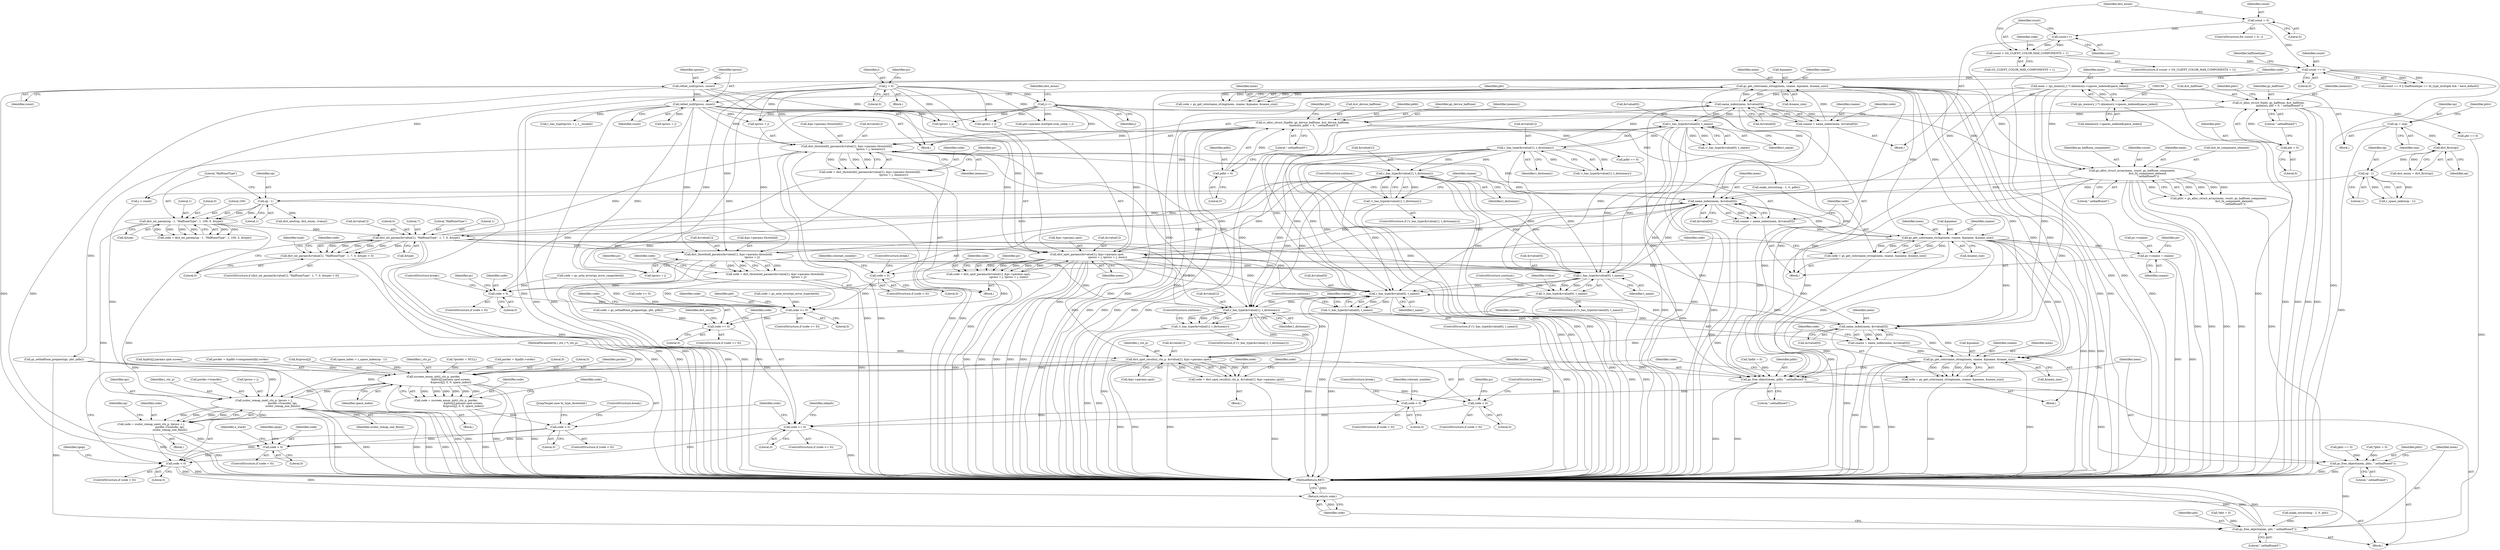 digraph "0_ghostscript_f5c7555c30393e64ec1f5ab0dfae5b55b3b3fc78@pointer" {
"1000594" [label="(Call,dict_threshold2_params(&rvalue[1], &pc->params.threshold2,\n                                                        tprocs + j, imemory))"];
"1000455" [label="(Call,name_index(mem, &rvalue[0]))"];
"1000277" [label="(Call,gs_get_colorname_string(mem, cname, &pname, &name_size))"];
"1000269" [label="(Call,name_index(mem, &rvalue[0]))"];
"1000191" [label="(Call,mem = (gs_memory_t *) idmemory->spaces_indexed[space_index])"];
"1000193" [label="(Call,(gs_memory_t *) idmemory->spaces_indexed[space_index])"];
"1000251" [label="(Call,r_has_type(&rvalue[0], t_name))"];
"1000260" [label="(Call,r_has_type(&rvalue[1], t_dictionary))"];
"1000267" [label="(Call,cname = name_index(mem, &rvalue[0]))"];
"1000463" [label="(Call,gs_get_colorname_string(mem, cname, &pname, &name_size))"];
"1000453" [label="(Call,cname = name_index(mem, &rvalue[0]))"];
"1000533" [label="(Call,dict_spot_params(&rvalue[1], &pc->params.spot,\n                                                sprocs + j, tprocs + j, mem))"];
"1000503" [label="(Call,dict_int_param(&rvalue[1], \"HalftoneType\", 1, 7, 0, &type))"];
"1000446" [label="(Call,r_has_type(&rvalue[1], t_dictionary))"];
"1000594" [label="(Call,dict_threshold2_params(&rvalue[1], &pc->params.threshold2,\n                                                        tprocs + j, imemory))"];
"1000353" [label="(Call,refset_null(tprocs, count))"];
"1000350" [label="(Call,refset_null(sprocs, count))"];
"1000330" [label="(Call,count == 0)"];
"1000234" [label="(Call,count = 0)"];
"1000317" [label="(Call,count > GS_CLIENT_COLOR_MAX_COMPONENTS + 1)"];
"1000314" [label="(Call,count++)"];
"1000622" [label="(Call,j++)"];
"1000416" [label="(Call,j = 0)"];
"1000375" [label="(Call,rc_alloc_struct_0(pdht, gx_device_halftone, &st_device_halftone,\n                          imemory, pdht = 0, \".sethalftone5\"))"];
"1000381" [label="(Call,pdht = 0)"];
"1000356" [label="(Call,rc_alloc_struct_0(pht, gs_halftone, &st_halftone,\n                          imemory, pht = 0, \".sethalftone5\"))"];
"1000362" [label="(Call,pht = 0)"];
"1000437" [label="(Call,r_has_type(&rvalue[0], t_name))"];
"1000571" [label="(Call,dict_threshold_params(&rvalue[1], &pc->params.threshold,\n                                                        tprocs + j))"];
"1000202" [label="(Call,dict_int_param(op - 1, \"HalftoneType\", 1, 100, 0, &type))"];
"1000203" [label="(Call,op - 1)"];
"1000188" [label="(Call,op - 1)"];
"1000168" [label="(Call,dict_first(op))"];
"1000129" [label="(Call,op = osp)"];
"1000368" [label="(Call,gs_alloc_struct_array(mem, count, gs_halftone_component,\n                                     &st_ht_component_element,\n                                     \".sethalftone5\"))"];
"1000436" [label="(Call,!r_has_type(&rvalue[0], t_name))"];
"1000445" [label="(Call,!r_has_type(&rvalue[1], t_dictionary))"];
"1000461" [label="(Call,code = gs_get_colorname_string(mem, cname, &pname, &name_size))"];
"1000471" [label="(Call,code < 0)"];
"1000625" [label="(Call,code >= 0)"];
"1000668" [label="(Call,code >= 0)"];
"1000773" [label="(Call,code >= 0)"];
"1000965" [label="(Call,code < 0)"];
"1000995" [label="(Call,code < 0)"];
"1001011" [label="(Return,return code;)"];
"1000487" [label="(Call,pc->cname = cname)"];
"1000531" [label="(Call,code = dict_spot_params(&rvalue[1], &pc->params.spot,\n                                                sprocs + j, tprocs + j, mem))"];
"1000616" [label="(Call,code < 0)"];
"1000694" [label="(Call,r_has_type(&rvalue[0], t_name))"];
"1000693" [label="(Call,!r_has_type(&rvalue[0], t_name))"];
"1000703" [label="(Call,r_has_type(&rvalue[1], t_dictionary))"];
"1000702" [label="(Call,!r_has_type(&rvalue[1], t_dictionary))"];
"1000712" [label="(Call,name_index(mem, &rvalue[0]))"];
"1000710" [label="(Call,cname = name_index(mem, &rvalue[0]))"];
"1000720" [label="(Call,gs_get_colorname_string(mem, cname, &pname, &name_size))"];
"1000718" [label="(Call,code = gs_get_colorname_string(mem, cname, &pname, &name_size))"];
"1000728" [label="(Call,code < 0)"];
"1000999" [label="(Call,gs_free_object(mem, pdht, \".sethalftone5\"))"];
"1001003" [label="(Call,gs_free_object(mem, phtc, \".sethalftone5\"))"];
"1001007" [label="(Call,gs_free_object(mem, pht, \".sethalftone5\"))"];
"1000753" [label="(Call,dict_spot_results(i_ctx_p, &rvalue[1], &pc->params.spot))"];
"1000751" [label="(Call,code = dict_spot_results(i_ctx_p, &rvalue[1], &pc->params.spot))"];
"1000766" [label="(Call,code < 0)"];
"1000909" [label="(Call,zscreen_enum_init(i_ctx_p, porder,\n                                         &phtc[j].params.spot.screen,\n                                         &sprocs[j], 0, 0, space_index))"];
"1000907" [label="(Call,code = zscreen_enum_init(i_ctx_p, porder,\n                                         &phtc[j].params.spot.screen,\n                                         &sprocs[j], 0, 0, space_index))"];
"1000930" [label="(Call,code < 0)"];
"1000949" [label="(Call,zcolor_remap_one(i_ctx_p, tprocs + j,\n                                            porder->transfer, igs,\n                                            zcolor_remap_one_finish))"];
"1000947" [label="(Call,code = zcolor_remap_one(i_ctx_p, tprocs + j,\n                                            porder->transfer, igs,\n                                            zcolor_remap_one_finish))"];
"1000502" [label="(Call,dict_int_param(&rvalue[1], \"HalftoneType\", 1, 7, 0, &type) < 0)"];
"1000569" [label="(Call,code = dict_threshold_params(&rvalue[1], &pc->params.threshold,\n                                                        tprocs + j))"];
"1000592" [label="(Call,code = dict_threshold2_params(&rvalue[1], &pc->params.threshold2,\n                                                        tprocs + j, imemory))"];
"1000960" [label="(Identifier,op)"];
"1000365" [label="(Literal,\".sethalftone5\")"];
"1000711" [label="(Identifier,cname)"];
"1000189" [label="(Identifier,op)"];
"1000265" [label="(Identifier,t_dictionary)"];
"1000494" [label="(Identifier,pc)"];
"1000723" [label="(Call,&pname)"];
"1000382" [label="(Identifier,pdht)"];
"1000667" [label="(ControlStructure,if (code >= 0))"];
"1000453" [label="(Call,cname = name_index(mem, &rvalue[0]))"];
"1000391" [label="(Call,phtc == 0)"];
"1000699" [label="(Identifier,t_name)"];
"1001007" [label="(Call,gs_free_object(mem, pht, \".sethalftone5\"))"];
"1000753" [label="(Call,dict_spot_results(i_ctx_p, &rvalue[1], &pc->params.spot))"];
"1000909" [label="(Call,zscreen_enum_init(i_ctx_p, porder,\n                                         &phtc[j].params.spot.screen,\n                                         &sprocs[j], 0, 0, space_index))"];
"1000834" [label="(Call,j < count)"];
"1000509" [label="(Literal,1)"];
"1000464" [label="(Identifier,mem)"];
"1000235" [label="(Identifier,count)"];
"1000547" [label="(Call,tprocs + j)"];
"1000533" [label="(Call,dict_spot_params(&rvalue[1], &pc->params.spot,\n                                                sprocs + j, tprocs + j, mem))"];
"1000375" [label="(Call,rc_alloc_struct_0(pdht, gx_device_halftone, &st_device_halftone,\n                          imemory, pdht = 0, \".sethalftone5\"))"];
"1000595" [label="(Call,&rvalue[1])"];
"1000371" [label="(Identifier,gs_halftone_component)"];
"1000449" [label="(Identifier,rvalue)"];
"1000661" [label="(Call,code = gs_sethalftone_prepare(igs, pht, pdht))"];
"1000127" [label="(Block,)"];
"1000451" [label="(Identifier,t_dictionary)"];
"1000622" [label="(Call,j++)"];
"1000680" [label="(Block,)"];
"1000207" [label="(Literal,1)"];
"1000362" [label="(Call,pht = 0)"];
"1000363" [label="(Identifier,pht)"];
"1000514" [label="(Literal,0)"];
"1000908" [label="(Identifier,code)"];
"1000191" [label="(Call,mem = (gs_memory_t *) idmemory->spaces_indexed[space_index])"];
"1000582" [label="(Call,tprocs + j)"];
"1000376" [label="(Identifier,pdht)"];
"1000994" [label="(ControlStructure,if (code < 0))"];
"1000694" [label="(Call,r_has_type(&rvalue[0], t_name))"];
"1000487" [label="(Call,pc->cname = cname)"];
"1000957" [label="(Identifier,igs)"];
"1000958" [label="(Identifier,zcolor_remap_one_finish)"];
"1000187" [label="(Call,r_space_index(op - 1))"];
"1000131" [label="(Identifier,osp)"];
"1000383" [label="(Literal,0)"];
"1000377" [label="(Identifier,gx_device_halftone)"];
"1000470" [label="(ControlStructure,if (code < 0))"];
"1000928" [label="(Identifier,space_index)"];
"1000713" [label="(Identifier,mem)"];
"1000352" [label="(Identifier,count)"];
"1000532" [label="(Identifier,code)"];
"1000815" [label="(Call,make_istruct(esp - 2, 0, pht))"];
"1000752" [label="(Identifier,code)"];
"1000912" [label="(Call,&phtc[j].params.spot.screen)"];
"1000594" [label="(Call,dict_threshold2_params(&rvalue[1], &pc->params.threshold2,\n                                                        tprocs + j, imemory))"];
"1000415" [label="(Block,)"];
"1001002" [label="(Literal,\".sethalftone5\")"];
"1000926" [label="(Literal,0)"];
"1000271" [label="(Call,&rvalue[0])"];
"1000134" [label="(Call,*phtc = 0)"];
"1000330" [label="(Call,count == 0)"];
"1000444" [label="(ControlStructure,if (!r_has_type(&rvalue[1], t_dictionary)))"];
"1000948" [label="(Identifier,code)"];
"1000491" [label="(Identifier,cname)"];
"1000771" [label="(Identifier,pc)"];
"1000436" [label="(Call,!r_has_type(&rvalue[0], t_name))"];
"1000702" [label="(Call,!r_has_type(&rvalue[1], t_dictionary))"];
"1000608" [label="(Identifier,imemory)"];
"1000712" [label="(Call,name_index(mem, &rvalue[0]))"];
"1000314" [label="(Call,count++)"];
"1000927" [label="(Literal,0)"];
"1000517" [label="(Identifier,code)"];
"1000703" [label="(Call,r_has_type(&rvalue[1], t_dictionary))"];
"1000188" [label="(Call,op - 1)"];
"1000615" [label="(ControlStructure,if (code < 0))"];
"1000361" [label="(Identifier,imemory)"];
"1000206" [label="(Literal,\"HalftoneType\")"];
"1000466" [label="(Call,&pname)"];
"1000418" [label="(Literal,0)"];
"1000625" [label="(Call,code >= 0)"];
"1000751" [label="(Call,code = dict_spot_results(i_ctx_p, &rvalue[1], &pc->params.spot))"];
"1000437" [label="(Call,r_has_type(&rvalue[0], t_name))"];
"1000605" [label="(Call,tprocs + j)"];
"1000277" [label="(Call,gs_get_colorname_string(mem, cname, &pname, &name_size))"];
"1000502" [label="(Call,dict_int_param(&rvalue[1], \"HalftoneType\", 1, 7, 0, &type) < 0)"];
"1000504" [label="(Call,&rvalue[1])"];
"1000911" [label="(Identifier,porder)"];
"1000954" [label="(Call,porder->transfer)"];
"1000455" [label="(Call,name_index(mem, &rvalue[0]))"];
"1000965" [label="(Call,code < 0)"];
"1000454" [label="(Identifier,cname)"];
"1000204" [label="(Identifier,op)"];
"1000359" [label="(Call,&st_halftone)"];
"1000611" [label="(Identifier,pc)"];
"1000461" [label="(Call,code = gs_get_colorname_string(mem, cname, &pname, &name_size))"];
"1000934" [label="(JumpTarget,case ht_type_threshold:)"];
"1000435" [label="(ControlStructure,if (!r_has_type(&rvalue[0], t_name)))"];
"1000587" [label="(Identifier,pc)"];
"1000356" [label="(Call,rc_alloc_struct_0(pht, gs_halftone, &st_halftone,\n                          imemory, pht = 0, \".sethalftone5\"))"];
"1000995" [label="(Call,code < 0)"];
"1000275" [label="(Call,code = gs_get_colorname_string(mem, cname, &pname, &name_size))"];
"1000569" [label="(Call,code = dict_threshold_params(&rvalue[1], &pc->params.threshold,\n                                                        tprocs + j))"];
"1000354" [label="(Identifier,tprocs)"];
"1000205" [label="(Literal,1)"];
"1000256" [label="(Identifier,t_name)"];
"1000236" [label="(Literal,0)"];
"1000996" [label="(Identifier,code)"];
"1000769" [label="(ControlStructure,break;)"];
"1000319" [label="(Call,GS_CLIENT_COLOR_MAX_COMPONENTS + 1)"];
"1000766" [label="(Call,code < 0)"];
"1000422" [label="(Block,)"];
"1001010" [label="(Literal,\".sethalftone5\")"];
"1000708" [label="(Identifier,t_dictionary)"];
"1000774" [label="(Identifier,code)"];
"1001009" [label="(Identifier,pht)"];
"1000531" [label="(Call,code = dict_spot_params(&rvalue[1], &pc->params.spot,\n                                                sprocs + j, tprocs + j, mem))"];
"1000623" [label="(Identifier,j)"];
"1001001" [label="(Identifier,pdht)"];
"1000370" [label="(Identifier,count)"];
"1001000" [label="(Identifier,mem)"];
"1000200" [label="(Call,code = dict_int_param(op - 1, \"HalftoneType\", 1, 100, 0, &type))"];
"1000366" [label="(Call,phtc = gs_alloc_struct_array(mem, count, gs_halftone_component,\n                                     &st_ht_component_element,\n                                     \".sethalftone5\"))"];
"1000550" [label="(Identifier,mem)"];
"1000998" [label="(Block,)"];
"1000259" [label="(Call,!r_has_type(&rvalue[1], t_dictionary))"];
"1001011" [label="(Return,return code;)"];
"1000353" [label="(Call,refset_null(tprocs, count))"];
"1000618" [label="(Literal,0)"];
"1000964" [label="(ControlStructure,if (code < 0))"];
"1000951" [label="(Call,tprocs + j)"];
"1000617" [label="(Identifier,code)"];
"1000280" [label="(Call,&pname)"];
"1000772" [label="(ControlStructure,if (code >= 0))"];
"1000730" [label="(Literal,0)"];
"1000201" [label="(Identifier,code)"];
"1000669" [label="(Identifier,code)"];
"1001008" [label="(Identifier,mem)"];
"1000234" [label="(Call,count = 0)"];
"1000209" [label="(Literal,0)"];
"1000351" [label="(Identifier,sprocs)"];
"1000357" [label="(Identifier,pht)"];
"1000329" [label="(Call,count == 0 || (halftonetype == ht_type_multiple && ! have_default))"];
"1000169" [label="(Identifier,op)"];
"1000719" [label="(Identifier,code)"];
"1000992" [label="(Identifier,npop)"];
"1000731" [label="(ControlStructure,break;)"];
"1000733" [label="(Identifier,colorant_number)"];
"1000593" [label="(Identifier,code)"];
"1000474" [label="(ControlStructure,break;)"];
"1000710" [label="(Call,cname = name_index(mem, &rvalue[0]))"];
"1000126" [label="(MethodParameterIn,i_ctx_t *i_ctx_p)"];
"1000947" [label="(Call,code = zcolor_remap_one(i_ctx_p, tprocs + j,\n                                            porder->transfer, igs,\n                                            zcolor_remap_one_finish))"];
"1000438" [label="(Call,&rvalue[0])"];
"1000750" [label="(Block,)"];
"1000446" [label="(Call,r_has_type(&rvalue[1], t_dictionary))"];
"1000765" [label="(ControlStructure,if (code < 0))"];
"1000417" [label="(Identifier,j)"];
"1000488" [label="(Call,pc->cname)"];
"1000695" [label="(Call,&rvalue[0])"];
"1000324" [label="(Identifier,code)"];
"1000932" [label="(Literal,0)"];
"1001005" [label="(Identifier,phtc)"];
"1000268" [label="(Identifier,cname)"];
"1000130" [label="(Identifier,op)"];
"1000571" [label="(Call,dict_threshold_params(&rvalue[1], &pc->params.threshold,\n                                                        tprocs + j))"];
"1000967" [label="(Literal,0)"];
"1000767" [label="(Identifier,code)"];
"1001024" [label="(MethodReturn,RET)"];
"1000463" [label="(Call,gs_get_colorname_string(mem, cname, &pname, &name_size))"];
"1000443" [label="(ControlStructure,continue;)"];
"1000888" [label="(Call,porder = &pdht->components[k].corder)"];
"1000368" [label="(Call,gs_alloc_struct_array(mem, count, gs_halftone_component,\n                                     &st_ht_component_element,\n                                     \".sethalftone5\"))"];
"1000279" [label="(Identifier,cname)"];
"1000355" [label="(Identifier,count)"];
"1000663" [label="(Call,gs_sethalftone_prepare(igs, pht, pdht))"];
"1000950" [label="(Identifier,i_ctx_p)"];
"1000332" [label="(Literal,0)"];
"1000315" [label="(Identifier,count)"];
"1000237" [label="(Block,)"];
"1000631" [label="(Identifier,pht)"];
"1000166" [label="(Call,dict_enum = dict_first(op))"];
"1000599" [label="(Call,&pc->params.threshold2)"];
"1000616" [label="(Call,code < 0)"];
"1000270" [label="(Identifier,mem)"];
"1000380" [label="(Identifier,imemory)"];
"1001012" [label="(Identifier,code)"];
"1000692" [label="(ControlStructure,if (!r_has_type(&rvalue[0], t_name)))"];
"1000722" [label="(Identifier,cname)"];
"1001004" [label="(Identifier,mem)"];
"1000570" [label="(Identifier,code)"];
"1000966" [label="(Identifier,code)"];
"1000193" [label="(Call,(gs_memory_t *) idmemory->spaces_indexed[space_index])"];
"1000276" [label="(Identifier,code)"];
"1000511" [label="(Literal,0)"];
"1000929" [label="(ControlStructure,if (code < 0))"];
"1000387" [label="(Call,pht == 0)"];
"1000129" [label="(Call,op = osp)"];
"1000190" [label="(Literal,1)"];
"1000516" [label="(Call,code = gs_note_error(gs_error_typecheck))"];
"1000701" [label="(ControlStructure,if (!r_has_type(&rvalue[1], t_dictionary)))"];
"1000208" [label="(Literal,100)"];
"1000457" [label="(Call,&rvalue[0])"];
"1000627" [label="(Literal,0)"];
"1000406" [label="(Call,code >= 0)"];
"1000779" [label="(Identifier,odepth)"];
"1000510" [label="(Literal,7)"];
"1000241" [label="(Identifier,dict_enum)"];
"1000997" [label="(Literal,0)"];
"1000704" [label="(Call,&rvalue[1])"];
"1000626" [label="(Identifier,code)"];
"1000922" [label="(Call,&sprocs[j])"];
"1000335" [label="(Identifier,halftonetype)"];
"1000721" [label="(Identifier,mem)"];
"1000192" [label="(Identifier,mem)"];
"1000718" [label="(Call,code = gs_get_colorname_string(mem, cname, &pname, &name_size))"];
"1000195" [label="(Call,idmemory->spaces_indexed[space_index])"];
"1000210" [label="(Call,&type)"];
"1000725" [label="(Call,&name_size)"];
"1000942" [label="(Block,)"];
"1000670" [label="(Literal,0)"];
"1001003" [label="(Call,gs_free_object(mem, phtc, \".sethalftone5\"))"];
"1000317" [label="(Call,count > GS_CLIENT_COLOR_MAX_COMPONENTS + 1)"];
"1000442" [label="(Identifier,t_name)"];
"1000673" [label="(Identifier,dict_enum)"];
"1000364" [label="(Literal,0)"];
"1000576" [label="(Call,&pc->params.threshold)"];
"1000185" [label="(Call,space_index = r_space_index(op - 1))"];
"1000905" [label="(Block,)"];
"1000203" [label="(Call,op - 1)"];
"1000252" [label="(Call,&rvalue[0])"];
"1000233" [label="(ControlStructure,for (count = 0; ;))"];
"1000501" [label="(ControlStructure,if (dict_int_param(&rvalue[1], \"HalftoneType\", 1, 7, 0, &type) < 0))"];
"1000462" [label="(Identifier,code)"];
"1000720" [label="(Call,gs_get_colorname_string(mem, cname, &pname, &name_size))"];
"1000202" [label="(Call,dict_int_param(op - 1, \"HalftoneType\", 1, 100, 0, &type))"];
"1000316" [label="(ControlStructure,if (count > GS_CLIENT_COLOR_MAX_COMPONENTS + 1))"];
"1000706" [label="(Identifier,rvalue)"];
"1000624" [label="(ControlStructure,if (code >= 0))"];
"1000768" [label="(Literal,0)"];
"1000709" [label="(ControlStructure,continue;)"];
"1000907" [label="(Call,code = zscreen_enum_init(i_ctx_p, porder,\n                                         &phtc[j].params.spot.screen,\n                                         &sprocs[j], 0, 0, space_index))"];
"1000468" [label="(Call,&name_size)"];
"1000643" [label="(Call,pht->params.multiple.num_comp = j)"];
"1000700" [label="(ControlStructure,continue;)"];
"1000619" [label="(ControlStructure,break;)"];
"1000937" [label="(Call,r_has_type(tprocs + j, t__invalid))"];
"1000420" [label="(Identifier,pc)"];
"1000503" [label="(Call,dict_int_param(&rvalue[1], \"HalftoneType\", 1, 7, 0, &type))"];
"1000452" [label="(ControlStructure,continue;)"];
"1000773" [label="(Call,code >= 0)"];
"1000556" [label="(Identifier,pc)"];
"1000729" [label="(Identifier,code)"];
"1000456" [label="(Identifier,mem)"];
"1000471" [label="(Call,code < 0)"];
"1000933" [label="(ControlStructure,break;)"];
"1000476" [label="(Identifier,colorant_number)"];
"1000930" [label="(Call,code < 0)"];
"1000394" [label="(Call,pdht == 0)"];
"1000727" [label="(ControlStructure,if (code < 0))"];
"1000850" [label="(Call,porder = &pdht->order)"];
"1000267" [label="(Call,cname = name_index(mem, &rvalue[0]))"];
"1000145" [label="(Call,*pht = 0)"];
"1000465" [label="(Identifier,cname)"];
"1000931" [label="(Identifier,code)"];
"1000775" [label="(Literal,0)"];
"1000278" [label="(Identifier,mem)"];
"1000347" [label="(Block,)"];
"1000242" [label="(Call,dict_next(op, dict_enum, rvalue))"];
"1000251" [label="(Call,r_has_type(&rvalue[0], t_name))"];
"1000447" [label="(Call,&rvalue[1])"];
"1000525" [label="(Call,code = gs_note_error(gs_error_rangecheck))"];
"1000714" [label="(Call,&rvalue[0])"];
"1000938" [label="(Call,tprocs + j)"];
"1000369" [label="(Identifier,mem)"];
"1000693" [label="(Call,!r_has_type(&rvalue[0], t_name))"];
"1000949" [label="(Call,zcolor_remap_one(i_ctx_p, tprocs + j,\n                                            porder->transfer, igs,\n                                            zcolor_remap_one_finish))"];
"1000512" [label="(Call,&type)"];
"1000534" [label="(Call,&rvalue[1])"];
"1000999" [label="(Call,gs_free_object(mem, pdht, \".sethalftone5\"))"];
"1000135" [label="(Identifier,phtc)"];
"1000668" [label="(Call,code >= 0)"];
"1000759" [label="(Call,&pc->params.spot)"];
"1001006" [label="(Literal,\".sethalftone5\")"];
"1000260" [label="(Call,r_has_type(&rvalue[1], t_dictionary))"];
"1000427" [label="(Identifier,dict_enum)"];
"1000821" [label="(Call,make_istruct(esp - 1, 0, pdht))"];
"1000754" [label="(Identifier,i_ctx_p)"];
"1000388" [label="(Identifier,pht)"];
"1000168" [label="(Call,dict_first(op))"];
"1000910" [label="(Identifier,i_ctx_p)"];
"1000318" [label="(Identifier,count)"];
"1000728" [label="(Call,code < 0)"];
"1000621" [label="(Identifier,pc)"];
"1000522" [label="(Identifier,type)"];
"1000269" [label="(Call,name_index(mem, &rvalue[0]))"];
"1000367" [label="(Identifier,phtc)"];
"1000282" [label="(Call,&name_size)"];
"1000149" [label="(Call,*pdht = 0)"];
"1000350" [label="(Call,refset_null(sprocs, count))"];
"1000544" [label="(Call,sprocs + j)"];
"1000592" [label="(Call,code = dict_threshold2_params(&rvalue[1], &pc->params.threshold2,\n                                                        tprocs + j, imemory))"];
"1000378" [label="(Call,&st_device_halftone)"];
"1000358" [label="(Identifier,gs_halftone)"];
"1000472" [label="(Identifier,code)"];
"1000445" [label="(Call,!r_has_type(&rvalue[1], t_dictionary))"];
"1000538" [label="(Call,&pc->params.spot)"];
"1000372" [label="(Call,&st_ht_component_element)"];
"1000261" [label="(Call,&rvalue[1])"];
"1000381" [label="(Call,pdht = 0)"];
"1000384" [label="(Literal,\".sethalftone5\")"];
"1000250" [label="(Call,!r_has_type(&rvalue[0], t_name))"];
"1000508" [label="(Literal,\"HalftoneType\")"];
"1000523" [label="(Block,)"];
"1000331" [label="(Identifier,count)"];
"1000572" [label="(Call,&rvalue[1])"];
"1000841" [label="(Call,*porder = NULL)"];
"1000416" [label="(Call,j = 0)"];
"1000473" [label="(Literal,0)"];
"1001014" [label="(Identifier,npop)"];
"1000971" [label="(Identifier,o_stack)"];
"1000755" [label="(Call,&rvalue[1])"];
"1000374" [label="(Literal,\".sethalftone5\")"];
"1000594" -> "1000592"  [label="AST: "];
"1000594" -> "1000608"  [label="CFG: "];
"1000595" -> "1000594"  [label="AST: "];
"1000599" -> "1000594"  [label="AST: "];
"1000605" -> "1000594"  [label="AST: "];
"1000608" -> "1000594"  [label="AST: "];
"1000592" -> "1000594"  [label="CFG: "];
"1000594" -> "1001024"  [label="DDG: "];
"1000594" -> "1001024"  [label="DDG: "];
"1000594" -> "1001024"  [label="DDG: "];
"1000594" -> "1001024"  [label="DDG: "];
"1000594" -> "1000437"  [label="DDG: "];
"1000594" -> "1000446"  [label="DDG: "];
"1000594" -> "1000592"  [label="DDG: "];
"1000594" -> "1000592"  [label="DDG: "];
"1000594" -> "1000592"  [label="DDG: "];
"1000594" -> "1000592"  [label="DDG: "];
"1000455" -> "1000594"  [label="DDG: "];
"1000503" -> "1000594"  [label="DDG: "];
"1000353" -> "1000594"  [label="DDG: "];
"1000622" -> "1000594"  [label="DDG: "];
"1000416" -> "1000594"  [label="DDG: "];
"1000375" -> "1000594"  [label="DDG: "];
"1000594" -> "1000694"  [label="DDG: "];
"1000594" -> "1000703"  [label="DDG: "];
"1000455" -> "1000453"  [label="AST: "];
"1000455" -> "1000457"  [label="CFG: "];
"1000456" -> "1000455"  [label="AST: "];
"1000457" -> "1000455"  [label="AST: "];
"1000453" -> "1000455"  [label="CFG: "];
"1000455" -> "1001024"  [label="DDG: "];
"1000455" -> "1000437"  [label="DDG: "];
"1000455" -> "1000453"  [label="DDG: "];
"1000455" -> "1000453"  [label="DDG: "];
"1000277" -> "1000455"  [label="DDG: "];
"1000463" -> "1000455"  [label="DDG: "];
"1000191" -> "1000455"  [label="DDG: "];
"1000533" -> "1000455"  [label="DDG: "];
"1000368" -> "1000455"  [label="DDG: "];
"1000437" -> "1000455"  [label="DDG: "];
"1000446" -> "1000455"  [label="DDG: "];
"1000455" -> "1000463"  [label="DDG: "];
"1000455" -> "1000503"  [label="DDG: "];
"1000455" -> "1000533"  [label="DDG: "];
"1000455" -> "1000571"  [label="DDG: "];
"1000455" -> "1000694"  [label="DDG: "];
"1000277" -> "1000275"  [label="AST: "];
"1000277" -> "1000282"  [label="CFG: "];
"1000278" -> "1000277"  [label="AST: "];
"1000279" -> "1000277"  [label="AST: "];
"1000280" -> "1000277"  [label="AST: "];
"1000282" -> "1000277"  [label="AST: "];
"1000275" -> "1000277"  [label="CFG: "];
"1000277" -> "1001024"  [label="DDG: "];
"1000277" -> "1001024"  [label="DDG: "];
"1000277" -> "1001024"  [label="DDG: "];
"1000277" -> "1001024"  [label="DDG: "];
"1000277" -> "1000269"  [label="DDG: "];
"1000277" -> "1000275"  [label="DDG: "];
"1000277" -> "1000275"  [label="DDG: "];
"1000277" -> "1000275"  [label="DDG: "];
"1000277" -> "1000275"  [label="DDG: "];
"1000269" -> "1000277"  [label="DDG: "];
"1000267" -> "1000277"  [label="DDG: "];
"1000277" -> "1000368"  [label="DDG: "];
"1000277" -> "1000463"  [label="DDG: "];
"1000277" -> "1000463"  [label="DDG: "];
"1000277" -> "1000712"  [label="DDG: "];
"1000277" -> "1000720"  [label="DDG: "];
"1000277" -> "1000720"  [label="DDG: "];
"1000277" -> "1000999"  [label="DDG: "];
"1000269" -> "1000267"  [label="AST: "];
"1000269" -> "1000271"  [label="CFG: "];
"1000270" -> "1000269"  [label="AST: "];
"1000271" -> "1000269"  [label="AST: "];
"1000267" -> "1000269"  [label="CFG: "];
"1000269" -> "1001024"  [label="DDG: "];
"1000269" -> "1000251"  [label="DDG: "];
"1000269" -> "1000267"  [label="DDG: "];
"1000269" -> "1000267"  [label="DDG: "];
"1000191" -> "1000269"  [label="DDG: "];
"1000251" -> "1000269"  [label="DDG: "];
"1000260" -> "1000269"  [label="DDG: "];
"1000269" -> "1000437"  [label="DDG: "];
"1000269" -> "1000694"  [label="DDG: "];
"1000191" -> "1000127"  [label="AST: "];
"1000191" -> "1000193"  [label="CFG: "];
"1000192" -> "1000191"  [label="AST: "];
"1000193" -> "1000191"  [label="AST: "];
"1000201" -> "1000191"  [label="CFG: "];
"1000191" -> "1001024"  [label="DDG: "];
"1000191" -> "1001024"  [label="DDG: "];
"1000193" -> "1000191"  [label="DDG: "];
"1000191" -> "1000368"  [label="DDG: "];
"1000191" -> "1000712"  [label="DDG: "];
"1000191" -> "1000999"  [label="DDG: "];
"1000193" -> "1000195"  [label="CFG: "];
"1000194" -> "1000193"  [label="AST: "];
"1000195" -> "1000193"  [label="AST: "];
"1000193" -> "1001024"  [label="DDG: "];
"1000251" -> "1000250"  [label="AST: "];
"1000251" -> "1000256"  [label="CFG: "];
"1000252" -> "1000251"  [label="AST: "];
"1000256" -> "1000251"  [label="AST: "];
"1000250" -> "1000251"  [label="CFG: "];
"1000251" -> "1001024"  [label="DDG: "];
"1000251" -> "1001024"  [label="DDG: "];
"1000251" -> "1000250"  [label="DDG: "];
"1000251" -> "1000250"  [label="DDG: "];
"1000260" -> "1000251"  [label="DDG: "];
"1000251" -> "1000260"  [label="DDG: "];
"1000251" -> "1000437"  [label="DDG: "];
"1000251" -> "1000437"  [label="DDG: "];
"1000251" -> "1000694"  [label="DDG: "];
"1000251" -> "1000694"  [label="DDG: "];
"1000260" -> "1000259"  [label="AST: "];
"1000260" -> "1000265"  [label="CFG: "];
"1000261" -> "1000260"  [label="AST: "];
"1000265" -> "1000260"  [label="AST: "];
"1000259" -> "1000260"  [label="CFG: "];
"1000260" -> "1001024"  [label="DDG: "];
"1000260" -> "1001024"  [label="DDG: "];
"1000260" -> "1000259"  [label="DDG: "];
"1000260" -> "1000259"  [label="DDG: "];
"1000260" -> "1000437"  [label="DDG: "];
"1000260" -> "1000446"  [label="DDG: "];
"1000260" -> "1000446"  [label="DDG: "];
"1000260" -> "1000694"  [label="DDG: "];
"1000260" -> "1000703"  [label="DDG: "];
"1000260" -> "1000703"  [label="DDG: "];
"1000267" -> "1000237"  [label="AST: "];
"1000268" -> "1000267"  [label="AST: "];
"1000276" -> "1000267"  [label="CFG: "];
"1000267" -> "1001024"  [label="DDG: "];
"1000463" -> "1000461"  [label="AST: "];
"1000463" -> "1000468"  [label="CFG: "];
"1000464" -> "1000463"  [label="AST: "];
"1000465" -> "1000463"  [label="AST: "];
"1000466" -> "1000463"  [label="AST: "];
"1000468" -> "1000463"  [label="AST: "];
"1000461" -> "1000463"  [label="CFG: "];
"1000463" -> "1001024"  [label="DDG: "];
"1000463" -> "1001024"  [label="DDG: "];
"1000463" -> "1001024"  [label="DDG: "];
"1000463" -> "1001024"  [label="DDG: "];
"1000463" -> "1000461"  [label="DDG: "];
"1000463" -> "1000461"  [label="DDG: "];
"1000463" -> "1000461"  [label="DDG: "];
"1000463" -> "1000461"  [label="DDG: "];
"1000453" -> "1000463"  [label="DDG: "];
"1000463" -> "1000487"  [label="DDG: "];
"1000463" -> "1000533"  [label="DDG: "];
"1000463" -> "1000712"  [label="DDG: "];
"1000463" -> "1000720"  [label="DDG: "];
"1000463" -> "1000720"  [label="DDG: "];
"1000463" -> "1000999"  [label="DDG: "];
"1000453" -> "1000422"  [label="AST: "];
"1000454" -> "1000453"  [label="AST: "];
"1000462" -> "1000453"  [label="CFG: "];
"1000453" -> "1001024"  [label="DDG: "];
"1000533" -> "1000531"  [label="AST: "];
"1000533" -> "1000550"  [label="CFG: "];
"1000534" -> "1000533"  [label="AST: "];
"1000538" -> "1000533"  [label="AST: "];
"1000544" -> "1000533"  [label="AST: "];
"1000547" -> "1000533"  [label="AST: "];
"1000550" -> "1000533"  [label="AST: "];
"1000531" -> "1000533"  [label="CFG: "];
"1000533" -> "1001024"  [label="DDG: "];
"1000533" -> "1001024"  [label="DDG: "];
"1000533" -> "1001024"  [label="DDG: "];
"1000533" -> "1001024"  [label="DDG: "];
"1000533" -> "1001024"  [label="DDG: "];
"1000533" -> "1000437"  [label="DDG: "];
"1000533" -> "1000446"  [label="DDG: "];
"1000533" -> "1000531"  [label="DDG: "];
"1000533" -> "1000531"  [label="DDG: "];
"1000533" -> "1000531"  [label="DDG: "];
"1000533" -> "1000531"  [label="DDG: "];
"1000533" -> "1000531"  [label="DDG: "];
"1000503" -> "1000533"  [label="DDG: "];
"1000350" -> "1000533"  [label="DDG: "];
"1000622" -> "1000533"  [label="DDG: "];
"1000416" -> "1000533"  [label="DDG: "];
"1000353" -> "1000533"  [label="DDG: "];
"1000533" -> "1000694"  [label="DDG: "];
"1000533" -> "1000703"  [label="DDG: "];
"1000533" -> "1000712"  [label="DDG: "];
"1000533" -> "1000753"  [label="DDG: "];
"1000533" -> "1000999"  [label="DDG: "];
"1000503" -> "1000502"  [label="AST: "];
"1000503" -> "1000512"  [label="CFG: "];
"1000504" -> "1000503"  [label="AST: "];
"1000508" -> "1000503"  [label="AST: "];
"1000509" -> "1000503"  [label="AST: "];
"1000510" -> "1000503"  [label="AST: "];
"1000511" -> "1000503"  [label="AST: "];
"1000512" -> "1000503"  [label="AST: "];
"1000514" -> "1000503"  [label="CFG: "];
"1000503" -> "1001024"  [label="DDG: "];
"1000503" -> "1001024"  [label="DDG: "];
"1000503" -> "1000437"  [label="DDG: "];
"1000503" -> "1000446"  [label="DDG: "];
"1000503" -> "1000502"  [label="DDG: "];
"1000503" -> "1000502"  [label="DDG: "];
"1000503" -> "1000502"  [label="DDG: "];
"1000503" -> "1000502"  [label="DDG: "];
"1000503" -> "1000502"  [label="DDG: "];
"1000503" -> "1000502"  [label="DDG: "];
"1000446" -> "1000503"  [label="DDG: "];
"1000202" -> "1000503"  [label="DDG: "];
"1000503" -> "1000571"  [label="DDG: "];
"1000503" -> "1000694"  [label="DDG: "];
"1000503" -> "1000703"  [label="DDG: "];
"1000446" -> "1000445"  [label="AST: "];
"1000446" -> "1000451"  [label="CFG: "];
"1000447" -> "1000446"  [label="AST: "];
"1000451" -> "1000446"  [label="AST: "];
"1000445" -> "1000446"  [label="CFG: "];
"1000446" -> "1001024"  [label="DDG: "];
"1000446" -> "1001024"  [label="DDG: "];
"1000446" -> "1000437"  [label="DDG: "];
"1000446" -> "1000445"  [label="DDG: "];
"1000446" -> "1000445"  [label="DDG: "];
"1000437" -> "1000446"  [label="DDG: "];
"1000571" -> "1000446"  [label="DDG: "];
"1000446" -> "1000694"  [label="DDG: "];
"1000446" -> "1000703"  [label="DDG: "];
"1000446" -> "1000703"  [label="DDG: "];
"1000353" -> "1000347"  [label="AST: "];
"1000353" -> "1000355"  [label="CFG: "];
"1000354" -> "1000353"  [label="AST: "];
"1000355" -> "1000353"  [label="AST: "];
"1000357" -> "1000353"  [label="CFG: "];
"1000353" -> "1001024"  [label="DDG: "];
"1000353" -> "1001024"  [label="DDG: "];
"1000350" -> "1000353"  [label="DDG: "];
"1000353" -> "1000368"  [label="DDG: "];
"1000353" -> "1000547"  [label="DDG: "];
"1000353" -> "1000571"  [label="DDG: "];
"1000353" -> "1000582"  [label="DDG: "];
"1000353" -> "1000605"  [label="DDG: "];
"1000353" -> "1000937"  [label="DDG: "];
"1000353" -> "1000938"  [label="DDG: "];
"1000350" -> "1000347"  [label="AST: "];
"1000350" -> "1000352"  [label="CFG: "];
"1000351" -> "1000350"  [label="AST: "];
"1000352" -> "1000350"  [label="AST: "];
"1000354" -> "1000350"  [label="CFG: "];
"1000350" -> "1001024"  [label="DDG: "];
"1000350" -> "1001024"  [label="DDG: "];
"1000330" -> "1000350"  [label="DDG: "];
"1000350" -> "1000544"  [label="DDG: "];
"1000330" -> "1000329"  [label="AST: "];
"1000330" -> "1000332"  [label="CFG: "];
"1000331" -> "1000330"  [label="AST: "];
"1000332" -> "1000330"  [label="AST: "];
"1000335" -> "1000330"  [label="CFG: "];
"1000329" -> "1000330"  [label="CFG: "];
"1000330" -> "1001024"  [label="DDG: "];
"1000330" -> "1000329"  [label="DDG: "];
"1000330" -> "1000329"  [label="DDG: "];
"1000234" -> "1000330"  [label="DDG: "];
"1000317" -> "1000330"  [label="DDG: "];
"1000330" -> "1000834"  [label="DDG: "];
"1000234" -> "1000233"  [label="AST: "];
"1000234" -> "1000236"  [label="CFG: "];
"1000235" -> "1000234"  [label="AST: "];
"1000236" -> "1000234"  [label="AST: "];
"1000241" -> "1000234"  [label="CFG: "];
"1000234" -> "1000314"  [label="DDG: "];
"1000317" -> "1000316"  [label="AST: "];
"1000317" -> "1000319"  [label="CFG: "];
"1000318" -> "1000317"  [label="AST: "];
"1000319" -> "1000317"  [label="AST: "];
"1000241" -> "1000317"  [label="CFG: "];
"1000324" -> "1000317"  [label="CFG: "];
"1000317" -> "1001024"  [label="DDG: "];
"1000317" -> "1001024"  [label="DDG: "];
"1000317" -> "1000314"  [label="DDG: "];
"1000314" -> "1000317"  [label="DDG: "];
"1000314" -> "1000237"  [label="AST: "];
"1000314" -> "1000315"  [label="CFG: "];
"1000315" -> "1000314"  [label="AST: "];
"1000318" -> "1000314"  [label="CFG: "];
"1000622" -> "1000422"  [label="AST: "];
"1000622" -> "1000623"  [label="CFG: "];
"1000623" -> "1000622"  [label="AST: "];
"1000427" -> "1000622"  [label="CFG: "];
"1000622" -> "1001024"  [label="DDG: "];
"1000622" -> "1000544"  [label="DDG: "];
"1000622" -> "1000547"  [label="DDG: "];
"1000622" -> "1000571"  [label="DDG: "];
"1000622" -> "1000582"  [label="DDG: "];
"1000622" -> "1000605"  [label="DDG: "];
"1000416" -> "1000622"  [label="DDG: "];
"1000622" -> "1000643"  [label="DDG: "];
"1000416" -> "1000415"  [label="AST: "];
"1000416" -> "1000418"  [label="CFG: "];
"1000417" -> "1000416"  [label="AST: "];
"1000418" -> "1000416"  [label="AST: "];
"1000420" -> "1000416"  [label="CFG: "];
"1000416" -> "1001024"  [label="DDG: "];
"1000416" -> "1000544"  [label="DDG: "];
"1000416" -> "1000547"  [label="DDG: "];
"1000416" -> "1000571"  [label="DDG: "];
"1000416" -> "1000582"  [label="DDG: "];
"1000416" -> "1000605"  [label="DDG: "];
"1000416" -> "1000643"  [label="DDG: "];
"1000375" -> "1000347"  [label="AST: "];
"1000375" -> "1000384"  [label="CFG: "];
"1000376" -> "1000375"  [label="AST: "];
"1000377" -> "1000375"  [label="AST: "];
"1000378" -> "1000375"  [label="AST: "];
"1000380" -> "1000375"  [label="AST: "];
"1000381" -> "1000375"  [label="AST: "];
"1000384" -> "1000375"  [label="AST: "];
"1000388" -> "1000375"  [label="CFG: "];
"1000375" -> "1001024"  [label="DDG: "];
"1000375" -> "1001024"  [label="DDG: "];
"1000375" -> "1001024"  [label="DDG: "];
"1000375" -> "1001024"  [label="DDG: "];
"1000375" -> "1001024"  [label="DDG: "];
"1000381" -> "1000375"  [label="DDG: "];
"1000356" -> "1000375"  [label="DDG: "];
"1000375" -> "1000394"  [label="DDG: "];
"1000375" -> "1000663"  [label="DDG: "];
"1000375" -> "1000821"  [label="DDG: "];
"1000375" -> "1000999"  [label="DDG: "];
"1000381" -> "1000383"  [label="CFG: "];
"1000382" -> "1000381"  [label="AST: "];
"1000383" -> "1000381"  [label="AST: "];
"1000384" -> "1000381"  [label="CFG: "];
"1000356" -> "1000347"  [label="AST: "];
"1000356" -> "1000365"  [label="CFG: "];
"1000357" -> "1000356"  [label="AST: "];
"1000358" -> "1000356"  [label="AST: "];
"1000359" -> "1000356"  [label="AST: "];
"1000361" -> "1000356"  [label="AST: "];
"1000362" -> "1000356"  [label="AST: "];
"1000365" -> "1000356"  [label="AST: "];
"1000367" -> "1000356"  [label="CFG: "];
"1000356" -> "1001024"  [label="DDG: "];
"1000356" -> "1001024"  [label="DDG: "];
"1000356" -> "1001024"  [label="DDG: "];
"1000362" -> "1000356"  [label="DDG: "];
"1000356" -> "1000387"  [label="DDG: "];
"1000362" -> "1000364"  [label="CFG: "];
"1000363" -> "1000362"  [label="AST: "];
"1000364" -> "1000362"  [label="AST: "];
"1000365" -> "1000362"  [label="CFG: "];
"1000437" -> "1000436"  [label="AST: "];
"1000437" -> "1000442"  [label="CFG: "];
"1000438" -> "1000437"  [label="AST: "];
"1000442" -> "1000437"  [label="AST: "];
"1000436" -> "1000437"  [label="CFG: "];
"1000437" -> "1001024"  [label="DDG: "];
"1000437" -> "1001024"  [label="DDG: "];
"1000437" -> "1000436"  [label="DDG: "];
"1000437" -> "1000436"  [label="DDG: "];
"1000571" -> "1000437"  [label="DDG: "];
"1000437" -> "1000694"  [label="DDG: "];
"1000437" -> "1000694"  [label="DDG: "];
"1000571" -> "1000569"  [label="AST: "];
"1000571" -> "1000582"  [label="CFG: "];
"1000572" -> "1000571"  [label="AST: "];
"1000576" -> "1000571"  [label="AST: "];
"1000582" -> "1000571"  [label="AST: "];
"1000569" -> "1000571"  [label="CFG: "];
"1000571" -> "1001024"  [label="DDG: "];
"1000571" -> "1001024"  [label="DDG: "];
"1000571" -> "1001024"  [label="DDG: "];
"1000571" -> "1000569"  [label="DDG: "];
"1000571" -> "1000569"  [label="DDG: "];
"1000571" -> "1000569"  [label="DDG: "];
"1000571" -> "1000694"  [label="DDG: "];
"1000571" -> "1000703"  [label="DDG: "];
"1000202" -> "1000200"  [label="AST: "];
"1000202" -> "1000210"  [label="CFG: "];
"1000203" -> "1000202"  [label="AST: "];
"1000206" -> "1000202"  [label="AST: "];
"1000207" -> "1000202"  [label="AST: "];
"1000208" -> "1000202"  [label="AST: "];
"1000209" -> "1000202"  [label="AST: "];
"1000210" -> "1000202"  [label="AST: "];
"1000200" -> "1000202"  [label="CFG: "];
"1000202" -> "1001024"  [label="DDG: "];
"1000202" -> "1001024"  [label="DDG: "];
"1000202" -> "1000200"  [label="DDG: "];
"1000202" -> "1000200"  [label="DDG: "];
"1000202" -> "1000200"  [label="DDG: "];
"1000202" -> "1000200"  [label="DDG: "];
"1000202" -> "1000200"  [label="DDG: "];
"1000202" -> "1000200"  [label="DDG: "];
"1000203" -> "1000202"  [label="DDG: "];
"1000203" -> "1000202"  [label="DDG: "];
"1000203" -> "1000205"  [label="CFG: "];
"1000204" -> "1000203"  [label="AST: "];
"1000205" -> "1000203"  [label="AST: "];
"1000206" -> "1000203"  [label="CFG: "];
"1000203" -> "1001024"  [label="DDG: "];
"1000188" -> "1000203"  [label="DDG: "];
"1000203" -> "1000242"  [label="DDG: "];
"1000188" -> "1000187"  [label="AST: "];
"1000188" -> "1000190"  [label="CFG: "];
"1000189" -> "1000188"  [label="AST: "];
"1000190" -> "1000188"  [label="AST: "];
"1000187" -> "1000188"  [label="CFG: "];
"1000188" -> "1000187"  [label="DDG: "];
"1000188" -> "1000187"  [label="DDG: "];
"1000168" -> "1000188"  [label="DDG: "];
"1000168" -> "1000166"  [label="AST: "];
"1000168" -> "1000169"  [label="CFG: "];
"1000169" -> "1000168"  [label="AST: "];
"1000166" -> "1000168"  [label="CFG: "];
"1000168" -> "1000166"  [label="DDG: "];
"1000129" -> "1000168"  [label="DDG: "];
"1000129" -> "1000127"  [label="AST: "];
"1000129" -> "1000131"  [label="CFG: "];
"1000130" -> "1000129"  [label="AST: "];
"1000131" -> "1000129"  [label="AST: "];
"1000135" -> "1000129"  [label="CFG: "];
"1000129" -> "1001024"  [label="DDG: "];
"1000368" -> "1000366"  [label="AST: "];
"1000368" -> "1000374"  [label="CFG: "];
"1000369" -> "1000368"  [label="AST: "];
"1000370" -> "1000368"  [label="AST: "];
"1000371" -> "1000368"  [label="AST: "];
"1000372" -> "1000368"  [label="AST: "];
"1000374" -> "1000368"  [label="AST: "];
"1000366" -> "1000368"  [label="CFG: "];
"1000368" -> "1001024"  [label="DDG: "];
"1000368" -> "1001024"  [label="DDG: "];
"1000368" -> "1001024"  [label="DDG: "];
"1000368" -> "1001024"  [label="DDG: "];
"1000368" -> "1000366"  [label="DDG: "];
"1000368" -> "1000366"  [label="DDG: "];
"1000368" -> "1000366"  [label="DDG: "];
"1000368" -> "1000366"  [label="DDG: "];
"1000368" -> "1000366"  [label="DDG: "];
"1000368" -> "1000712"  [label="DDG: "];
"1000368" -> "1000834"  [label="DDG: "];
"1000368" -> "1000999"  [label="DDG: "];
"1000436" -> "1000435"  [label="AST: "];
"1000443" -> "1000436"  [label="CFG: "];
"1000449" -> "1000436"  [label="CFG: "];
"1000436" -> "1001024"  [label="DDG: "];
"1000436" -> "1001024"  [label="DDG: "];
"1000445" -> "1000444"  [label="AST: "];
"1000452" -> "1000445"  [label="CFG: "];
"1000454" -> "1000445"  [label="CFG: "];
"1000445" -> "1001024"  [label="DDG: "];
"1000445" -> "1001024"  [label="DDG: "];
"1000461" -> "1000422"  [label="AST: "];
"1000462" -> "1000461"  [label="AST: "];
"1000472" -> "1000461"  [label="CFG: "];
"1000461" -> "1001024"  [label="DDG: "];
"1000461" -> "1000471"  [label="DDG: "];
"1000471" -> "1000470"  [label="AST: "];
"1000471" -> "1000473"  [label="CFG: "];
"1000472" -> "1000471"  [label="AST: "];
"1000473" -> "1000471"  [label="AST: "];
"1000474" -> "1000471"  [label="CFG: "];
"1000476" -> "1000471"  [label="CFG: "];
"1000471" -> "1000625"  [label="DDG: "];
"1000625" -> "1000624"  [label="AST: "];
"1000625" -> "1000627"  [label="CFG: "];
"1000626" -> "1000625"  [label="AST: "];
"1000627" -> "1000625"  [label="AST: "];
"1000631" -> "1000625"  [label="CFG: "];
"1000669" -> "1000625"  [label="CFG: "];
"1000616" -> "1000625"  [label="DDG: "];
"1000406" -> "1000625"  [label="DDG: "];
"1000525" -> "1000625"  [label="DDG: "];
"1000569" -> "1000625"  [label="DDG: "];
"1000516" -> "1000625"  [label="DDG: "];
"1000531" -> "1000625"  [label="DDG: "];
"1000592" -> "1000625"  [label="DDG: "];
"1000625" -> "1000668"  [label="DDG: "];
"1000668" -> "1000667"  [label="AST: "];
"1000668" -> "1000670"  [label="CFG: "];
"1000669" -> "1000668"  [label="AST: "];
"1000670" -> "1000668"  [label="AST: "];
"1000673" -> "1000668"  [label="CFG: "];
"1000774" -> "1000668"  [label="CFG: "];
"1000661" -> "1000668"  [label="DDG: "];
"1000668" -> "1000773"  [label="DDG: "];
"1000773" -> "1000772"  [label="AST: "];
"1000773" -> "1000775"  [label="CFG: "];
"1000774" -> "1000773"  [label="AST: "];
"1000775" -> "1000773"  [label="AST: "];
"1000779" -> "1000773"  [label="CFG: "];
"1000996" -> "1000773"  [label="CFG: "];
"1000773" -> "1001024"  [label="DDG: "];
"1000728" -> "1000773"  [label="DDG: "];
"1000766" -> "1000773"  [label="DDG: "];
"1000773" -> "1000965"  [label="DDG: "];
"1000773" -> "1000995"  [label="DDG: "];
"1000965" -> "1000964"  [label="AST: "];
"1000965" -> "1000967"  [label="CFG: "];
"1000966" -> "1000965"  [label="AST: "];
"1000967" -> "1000965"  [label="AST: "];
"1000971" -> "1000965"  [label="CFG: "];
"1000992" -> "1000965"  [label="CFG: "];
"1000947" -> "1000965"  [label="DDG: "];
"1000930" -> "1000965"  [label="DDG: "];
"1000965" -> "1000995"  [label="DDG: "];
"1000995" -> "1000994"  [label="AST: "];
"1000995" -> "1000997"  [label="CFG: "];
"1000996" -> "1000995"  [label="AST: "];
"1000997" -> "1000995"  [label="AST: "];
"1001000" -> "1000995"  [label="CFG: "];
"1001014" -> "1000995"  [label="CFG: "];
"1000995" -> "1001024"  [label="DDG: "];
"1000995" -> "1001024"  [label="DDG: "];
"1000947" -> "1000995"  [label="DDG: "];
"1000930" -> "1000995"  [label="DDG: "];
"1000995" -> "1001011"  [label="DDG: "];
"1001011" -> "1000998"  [label="AST: "];
"1001011" -> "1001012"  [label="CFG: "];
"1001012" -> "1001011"  [label="AST: "];
"1001024" -> "1001011"  [label="CFG: "];
"1001011" -> "1001024"  [label="DDG: "];
"1001012" -> "1001011"  [label="DDG: "];
"1000487" -> "1000422"  [label="AST: "];
"1000487" -> "1000491"  [label="CFG: "];
"1000488" -> "1000487"  [label="AST: "];
"1000491" -> "1000487"  [label="AST: "];
"1000494" -> "1000487"  [label="CFG: "];
"1000487" -> "1001024"  [label="DDG: "];
"1000487" -> "1001024"  [label="DDG: "];
"1000531" -> "1000523"  [label="AST: "];
"1000532" -> "1000531"  [label="AST: "];
"1000556" -> "1000531"  [label="CFG: "];
"1000531" -> "1001024"  [label="DDG: "];
"1000531" -> "1000616"  [label="DDG: "];
"1000616" -> "1000615"  [label="AST: "];
"1000616" -> "1000618"  [label="CFG: "];
"1000617" -> "1000616"  [label="AST: "];
"1000618" -> "1000616"  [label="AST: "];
"1000619" -> "1000616"  [label="CFG: "];
"1000621" -> "1000616"  [label="CFG: "];
"1000525" -> "1000616"  [label="DDG: "];
"1000569" -> "1000616"  [label="DDG: "];
"1000592" -> "1000616"  [label="DDG: "];
"1000694" -> "1000693"  [label="AST: "];
"1000694" -> "1000699"  [label="CFG: "];
"1000695" -> "1000694"  [label="AST: "];
"1000699" -> "1000694"  [label="AST: "];
"1000693" -> "1000694"  [label="CFG: "];
"1000694" -> "1001024"  [label="DDG: "];
"1000694" -> "1001024"  [label="DDG: "];
"1000694" -> "1000693"  [label="DDG: "];
"1000694" -> "1000693"  [label="DDG: "];
"1000712" -> "1000694"  [label="DDG: "];
"1000703" -> "1000694"  [label="DDG: "];
"1000753" -> "1000694"  [label="DDG: "];
"1000694" -> "1000703"  [label="DDG: "];
"1000694" -> "1000712"  [label="DDG: "];
"1000693" -> "1000692"  [label="AST: "];
"1000700" -> "1000693"  [label="CFG: "];
"1000706" -> "1000693"  [label="CFG: "];
"1000693" -> "1001024"  [label="DDG: "];
"1000693" -> "1001024"  [label="DDG: "];
"1000703" -> "1000702"  [label="AST: "];
"1000703" -> "1000708"  [label="CFG: "];
"1000704" -> "1000703"  [label="AST: "];
"1000708" -> "1000703"  [label="AST: "];
"1000702" -> "1000703"  [label="CFG: "];
"1000703" -> "1001024"  [label="DDG: "];
"1000703" -> "1001024"  [label="DDG: "];
"1000703" -> "1000702"  [label="DDG: "];
"1000703" -> "1000702"  [label="DDG: "];
"1000753" -> "1000703"  [label="DDG: "];
"1000703" -> "1000712"  [label="DDG: "];
"1000703" -> "1000753"  [label="DDG: "];
"1000702" -> "1000701"  [label="AST: "];
"1000709" -> "1000702"  [label="CFG: "];
"1000711" -> "1000702"  [label="CFG: "];
"1000702" -> "1001024"  [label="DDG: "];
"1000702" -> "1001024"  [label="DDG: "];
"1000712" -> "1000710"  [label="AST: "];
"1000712" -> "1000714"  [label="CFG: "];
"1000713" -> "1000712"  [label="AST: "];
"1000714" -> "1000712"  [label="AST: "];
"1000710" -> "1000712"  [label="CFG: "];
"1000712" -> "1001024"  [label="DDG: "];
"1000712" -> "1000710"  [label="DDG: "];
"1000712" -> "1000710"  [label="DDG: "];
"1000720" -> "1000712"  [label="DDG: "];
"1000712" -> "1000720"  [label="DDG: "];
"1000712" -> "1000753"  [label="DDG: "];
"1000710" -> "1000680"  [label="AST: "];
"1000711" -> "1000710"  [label="AST: "];
"1000719" -> "1000710"  [label="CFG: "];
"1000710" -> "1001024"  [label="DDG: "];
"1000710" -> "1000720"  [label="DDG: "];
"1000720" -> "1000718"  [label="AST: "];
"1000720" -> "1000725"  [label="CFG: "];
"1000721" -> "1000720"  [label="AST: "];
"1000722" -> "1000720"  [label="AST: "];
"1000723" -> "1000720"  [label="AST: "];
"1000725" -> "1000720"  [label="AST: "];
"1000718" -> "1000720"  [label="CFG: "];
"1000720" -> "1001024"  [label="DDG: "];
"1000720" -> "1001024"  [label="DDG: "];
"1000720" -> "1001024"  [label="DDG: "];
"1000720" -> "1001024"  [label="DDG: "];
"1000720" -> "1000718"  [label="DDG: "];
"1000720" -> "1000718"  [label="DDG: "];
"1000720" -> "1000718"  [label="DDG: "];
"1000720" -> "1000718"  [label="DDG: "];
"1000720" -> "1000999"  [label="DDG: "];
"1000718" -> "1000680"  [label="AST: "];
"1000719" -> "1000718"  [label="AST: "];
"1000729" -> "1000718"  [label="CFG: "];
"1000718" -> "1001024"  [label="DDG: "];
"1000718" -> "1000728"  [label="DDG: "];
"1000728" -> "1000727"  [label="AST: "];
"1000728" -> "1000730"  [label="CFG: "];
"1000729" -> "1000728"  [label="AST: "];
"1000730" -> "1000728"  [label="AST: "];
"1000731" -> "1000728"  [label="CFG: "];
"1000733" -> "1000728"  [label="CFG: "];
"1000999" -> "1000998"  [label="AST: "];
"1000999" -> "1001002"  [label="CFG: "];
"1001000" -> "1000999"  [label="AST: "];
"1001001" -> "1000999"  [label="AST: "];
"1001002" -> "1000999"  [label="AST: "];
"1001004" -> "1000999"  [label="CFG: "];
"1000999" -> "1001024"  [label="DDG: "];
"1000999" -> "1001024"  [label="DDG: "];
"1000663" -> "1000999"  [label="DDG: "];
"1000821" -> "1000999"  [label="DDG: "];
"1000149" -> "1000999"  [label="DDG: "];
"1000394" -> "1000999"  [label="DDG: "];
"1000999" -> "1001003"  [label="DDG: "];
"1001003" -> "1000998"  [label="AST: "];
"1001003" -> "1001006"  [label="CFG: "];
"1001004" -> "1001003"  [label="AST: "];
"1001005" -> "1001003"  [label="AST: "];
"1001006" -> "1001003"  [label="AST: "];
"1001008" -> "1001003"  [label="CFG: "];
"1001003" -> "1001024"  [label="DDG: "];
"1001003" -> "1001024"  [label="DDG: "];
"1000366" -> "1001003"  [label="DDG: "];
"1000134" -> "1001003"  [label="DDG: "];
"1000391" -> "1001003"  [label="DDG: "];
"1001003" -> "1001007"  [label="DDG: "];
"1001007" -> "1000998"  [label="AST: "];
"1001007" -> "1001010"  [label="CFG: "];
"1001008" -> "1001007"  [label="AST: "];
"1001009" -> "1001007"  [label="AST: "];
"1001010" -> "1001007"  [label="AST: "];
"1001012" -> "1001007"  [label="CFG: "];
"1001007" -> "1001024"  [label="DDG: "];
"1001007" -> "1001024"  [label="DDG: "];
"1001007" -> "1001024"  [label="DDG: "];
"1000815" -> "1001007"  [label="DDG: "];
"1000387" -> "1001007"  [label="DDG: "];
"1000663" -> "1001007"  [label="DDG: "];
"1000145" -> "1001007"  [label="DDG: "];
"1000753" -> "1000751"  [label="AST: "];
"1000753" -> "1000759"  [label="CFG: "];
"1000754" -> "1000753"  [label="AST: "];
"1000755" -> "1000753"  [label="AST: "];
"1000759" -> "1000753"  [label="AST: "];
"1000751" -> "1000753"  [label="CFG: "];
"1000753" -> "1001024"  [label="DDG: "];
"1000753" -> "1001024"  [label="DDG: "];
"1000753" -> "1001024"  [label="DDG: "];
"1000753" -> "1000751"  [label="DDG: "];
"1000753" -> "1000751"  [label="DDG: "];
"1000753" -> "1000751"  [label="DDG: "];
"1000126" -> "1000753"  [label="DDG: "];
"1000753" -> "1000909"  [label="DDG: "];
"1000753" -> "1000949"  [label="DDG: "];
"1000751" -> "1000750"  [label="AST: "];
"1000752" -> "1000751"  [label="AST: "];
"1000767" -> "1000751"  [label="CFG: "];
"1000751" -> "1001024"  [label="DDG: "];
"1000751" -> "1000766"  [label="DDG: "];
"1000766" -> "1000765"  [label="AST: "];
"1000766" -> "1000768"  [label="CFG: "];
"1000767" -> "1000766"  [label="AST: "];
"1000768" -> "1000766"  [label="AST: "];
"1000769" -> "1000766"  [label="CFG: "];
"1000771" -> "1000766"  [label="CFG: "];
"1000909" -> "1000907"  [label="AST: "];
"1000909" -> "1000928"  [label="CFG: "];
"1000910" -> "1000909"  [label="AST: "];
"1000911" -> "1000909"  [label="AST: "];
"1000912" -> "1000909"  [label="AST: "];
"1000922" -> "1000909"  [label="AST: "];
"1000926" -> "1000909"  [label="AST: "];
"1000927" -> "1000909"  [label="AST: "];
"1000928" -> "1000909"  [label="AST: "];
"1000907" -> "1000909"  [label="CFG: "];
"1000909" -> "1001024"  [label="DDG: "];
"1000909" -> "1001024"  [label="DDG: "];
"1000909" -> "1001024"  [label="DDG: "];
"1000909" -> "1001024"  [label="DDG: "];
"1000909" -> "1001024"  [label="DDG: "];
"1000909" -> "1000907"  [label="DDG: "];
"1000909" -> "1000907"  [label="DDG: "];
"1000909" -> "1000907"  [label="DDG: "];
"1000909" -> "1000907"  [label="DDG: "];
"1000909" -> "1000907"  [label="DDG: "];
"1000909" -> "1000907"  [label="DDG: "];
"1000949" -> "1000909"  [label="DDG: "];
"1000126" -> "1000909"  [label="DDG: "];
"1000850" -> "1000909"  [label="DDG: "];
"1000841" -> "1000909"  [label="DDG: "];
"1000888" -> "1000909"  [label="DDG: "];
"1000185" -> "1000909"  [label="DDG: "];
"1000909" -> "1000949"  [label="DDG: "];
"1000907" -> "1000905"  [label="AST: "];
"1000908" -> "1000907"  [label="AST: "];
"1000931" -> "1000907"  [label="CFG: "];
"1000907" -> "1001024"  [label="DDG: "];
"1000907" -> "1000930"  [label="DDG: "];
"1000930" -> "1000929"  [label="AST: "];
"1000930" -> "1000932"  [label="CFG: "];
"1000931" -> "1000930"  [label="AST: "];
"1000932" -> "1000930"  [label="AST: "];
"1000933" -> "1000930"  [label="CFG: "];
"1000934" -> "1000930"  [label="CFG: "];
"1000949" -> "1000947"  [label="AST: "];
"1000949" -> "1000958"  [label="CFG: "];
"1000950" -> "1000949"  [label="AST: "];
"1000951" -> "1000949"  [label="AST: "];
"1000954" -> "1000949"  [label="AST: "];
"1000957" -> "1000949"  [label="AST: "];
"1000958" -> "1000949"  [label="AST: "];
"1000947" -> "1000949"  [label="CFG: "];
"1000949" -> "1001024"  [label="DDG: "];
"1000949" -> "1001024"  [label="DDG: "];
"1000949" -> "1001024"  [label="DDG: "];
"1000949" -> "1001024"  [label="DDG: "];
"1000949" -> "1001024"  [label="DDG: "];
"1000949" -> "1000947"  [label="DDG: "];
"1000949" -> "1000947"  [label="DDG: "];
"1000949" -> "1000947"  [label="DDG: "];
"1000949" -> "1000947"  [label="DDG: "];
"1000949" -> "1000947"  [label="DDG: "];
"1000126" -> "1000949"  [label="DDG: "];
"1000834" -> "1000949"  [label="DDG: "];
"1000663" -> "1000949"  [label="DDG: "];
"1000947" -> "1000942"  [label="AST: "];
"1000948" -> "1000947"  [label="AST: "];
"1000960" -> "1000947"  [label="CFG: "];
"1000947" -> "1001024"  [label="DDG: "];
"1000502" -> "1000501"  [label="AST: "];
"1000502" -> "1000514"  [label="CFG: "];
"1000514" -> "1000502"  [label="AST: "];
"1000517" -> "1000502"  [label="CFG: "];
"1000522" -> "1000502"  [label="CFG: "];
"1000502" -> "1001024"  [label="DDG: "];
"1000502" -> "1001024"  [label="DDG: "];
"1000569" -> "1000523"  [label="AST: "];
"1000570" -> "1000569"  [label="AST: "];
"1000587" -> "1000569"  [label="CFG: "];
"1000569" -> "1001024"  [label="DDG: "];
"1000592" -> "1000523"  [label="AST: "];
"1000593" -> "1000592"  [label="AST: "];
"1000611" -> "1000592"  [label="CFG: "];
"1000592" -> "1001024"  [label="DDG: "];
}
